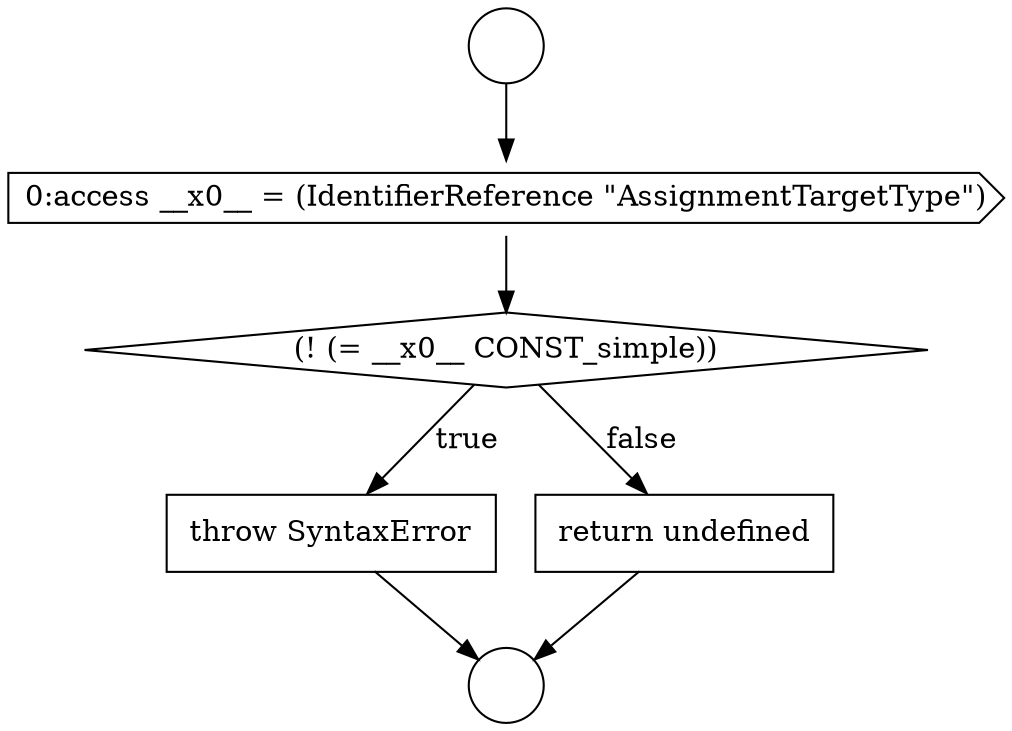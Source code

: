 digraph {
  node18284 [shape=cds, label=<<font color="black">0:access __x0__ = (IdentifierReference &quot;AssignmentTargetType&quot;)</font>> color="black" fillcolor="white" style=filled]
  node18286 [shape=none, margin=0, label=<<font color="black">
    <table border="0" cellborder="1" cellspacing="0" cellpadding="10">
      <tr><td align="left">throw SyntaxError</td></tr>
    </table>
  </font>> color="black" fillcolor="white" style=filled]
  node18283 [shape=circle label=" " color="black" fillcolor="white" style=filled]
  node18287 [shape=none, margin=0, label=<<font color="black">
    <table border="0" cellborder="1" cellspacing="0" cellpadding="10">
      <tr><td align="left">return undefined</td></tr>
    </table>
  </font>> color="black" fillcolor="white" style=filled]
  node18282 [shape=circle label=" " color="black" fillcolor="white" style=filled]
  node18285 [shape=diamond, label=<<font color="black">(! (= __x0__ CONST_simple))</font>> color="black" fillcolor="white" style=filled]
  node18286 -> node18283 [ color="black"]
  node18287 -> node18283 [ color="black"]
  node18284 -> node18285 [ color="black"]
  node18285 -> node18286 [label=<<font color="black">true</font>> color="black"]
  node18285 -> node18287 [label=<<font color="black">false</font>> color="black"]
  node18282 -> node18284 [ color="black"]
}

